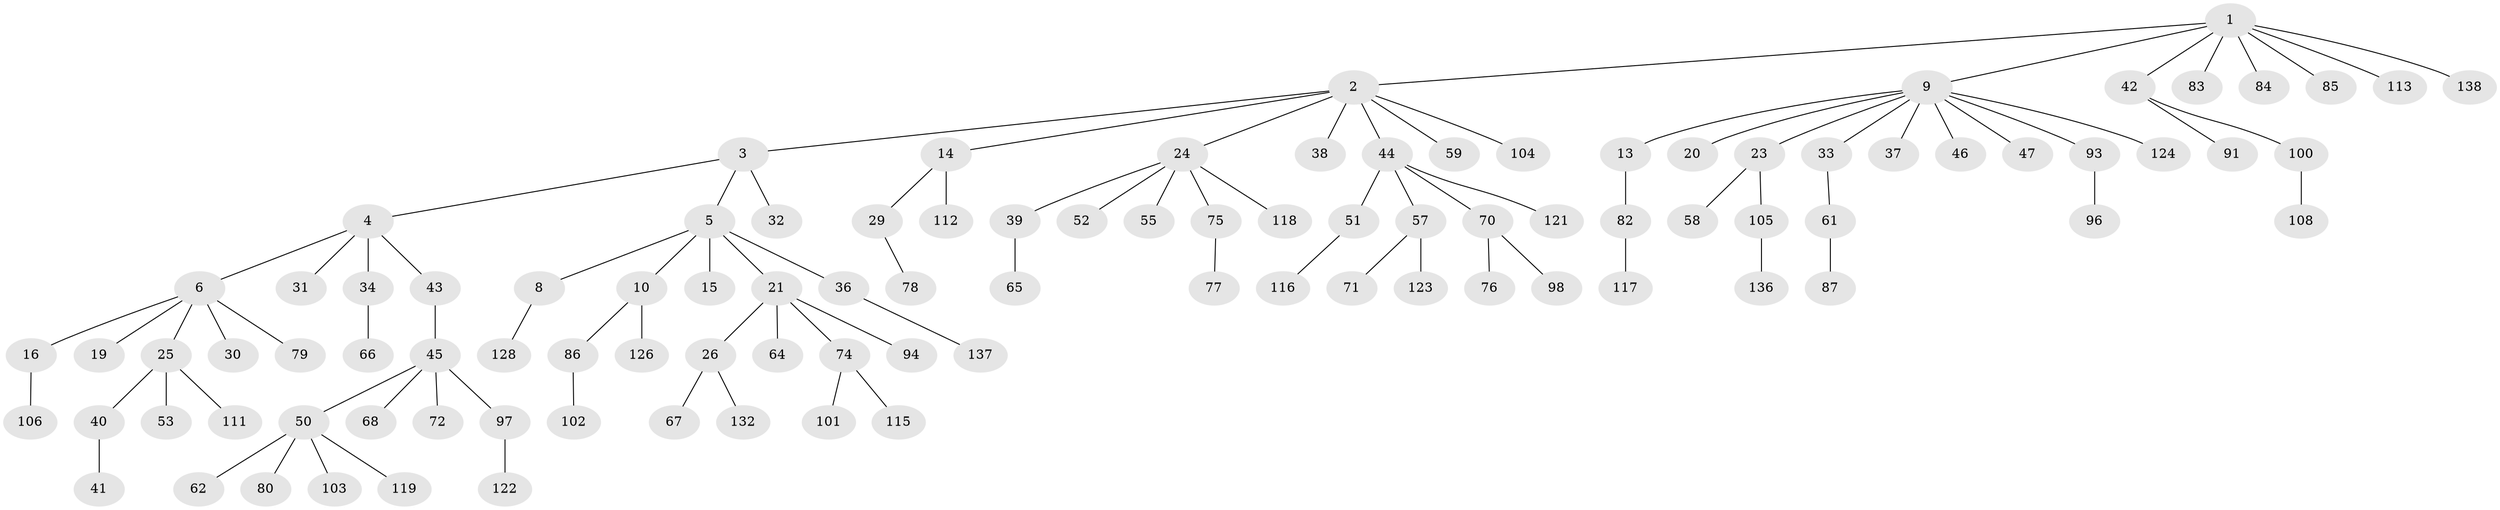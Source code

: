 // original degree distribution, {7: 0.014492753623188406, 6: 0.014492753623188406, 5: 0.021739130434782608, 3: 0.09420289855072464, 2: 0.21739130434782608, 8: 0.007246376811594203, 4: 0.09420289855072464, 1: 0.5362318840579711}
// Generated by graph-tools (version 1.1) at 2025/42/03/06/25 10:42:03]
// undirected, 101 vertices, 100 edges
graph export_dot {
graph [start="1"]
  node [color=gray90,style=filled];
  1 [super="+7"];
  2 [super="+11"];
  3 [super="+81"];
  4 [super="+12"];
  5;
  6 [super="+17"];
  8 [super="+49"];
  9 [super="+18"];
  10 [super="+28"];
  13;
  14 [super="+60"];
  15 [super="+27"];
  16;
  19;
  20;
  21 [super="+22"];
  23 [super="+35"];
  24 [super="+54"];
  25 [super="+69"];
  26 [super="+133"];
  29 [super="+134"];
  30 [super="+89"];
  31;
  32;
  33;
  34;
  36 [super="+73"];
  37;
  38 [super="+131"];
  39;
  40 [super="+130"];
  41;
  42 [super="+48"];
  43;
  44 [super="+56"];
  45 [super="+63"];
  46;
  47;
  50 [super="+90"];
  51;
  52;
  53;
  55;
  57 [super="+99"];
  58;
  59;
  61;
  62;
  64;
  65;
  66;
  67;
  68;
  70;
  71;
  72;
  74 [super="+92"];
  75;
  76;
  77 [super="+110"];
  78 [super="+109"];
  79;
  80;
  82 [super="+88"];
  83;
  84;
  85;
  86 [super="+95"];
  87;
  91;
  93;
  94;
  96;
  97;
  98 [super="+107"];
  100;
  101;
  102;
  103;
  104;
  105 [super="+114"];
  106 [super="+120"];
  108;
  111;
  112;
  113;
  115;
  116 [super="+125"];
  117;
  118;
  119;
  121;
  122;
  123;
  124 [super="+135"];
  126 [super="+127"];
  128 [super="+129"];
  132;
  136;
  137;
  138;
  1 -- 2;
  1 -- 9;
  1 -- 83;
  1 -- 84;
  1 -- 85;
  1 -- 138;
  1 -- 42;
  1 -- 113;
  2 -- 3;
  2 -- 14;
  2 -- 44;
  2 -- 104;
  2 -- 24;
  2 -- 59;
  2 -- 38;
  3 -- 4;
  3 -- 5;
  3 -- 32;
  4 -- 6;
  4 -- 34;
  4 -- 43;
  4 -- 31;
  5 -- 8;
  5 -- 10;
  5 -- 15;
  5 -- 21;
  5 -- 36;
  6 -- 16;
  6 -- 19;
  6 -- 25;
  6 -- 79;
  6 -- 30;
  8 -- 128;
  9 -- 13;
  9 -- 23;
  9 -- 33;
  9 -- 47;
  9 -- 93;
  9 -- 124;
  9 -- 20;
  9 -- 37;
  9 -- 46;
  10 -- 86;
  10 -- 126;
  13 -- 82;
  14 -- 29;
  14 -- 112;
  16 -- 106;
  21 -- 94;
  21 -- 64;
  21 -- 26;
  21 -- 74;
  23 -- 58;
  23 -- 105;
  24 -- 39;
  24 -- 52;
  24 -- 55;
  24 -- 75;
  24 -- 118;
  25 -- 40;
  25 -- 53;
  25 -- 111;
  26 -- 67;
  26 -- 132;
  29 -- 78;
  33 -- 61;
  34 -- 66;
  36 -- 137;
  39 -- 65;
  40 -- 41;
  42 -- 91;
  42 -- 100;
  43 -- 45;
  44 -- 51;
  44 -- 70;
  44 -- 57;
  44 -- 121;
  45 -- 50;
  45 -- 97;
  45 -- 72;
  45 -- 68;
  50 -- 62;
  50 -- 80;
  50 -- 103;
  50 -- 119;
  51 -- 116;
  57 -- 71;
  57 -- 123;
  61 -- 87;
  70 -- 76;
  70 -- 98;
  74 -- 101;
  74 -- 115;
  75 -- 77;
  82 -- 117;
  86 -- 102;
  93 -- 96;
  97 -- 122;
  100 -- 108;
  105 -- 136;
}
